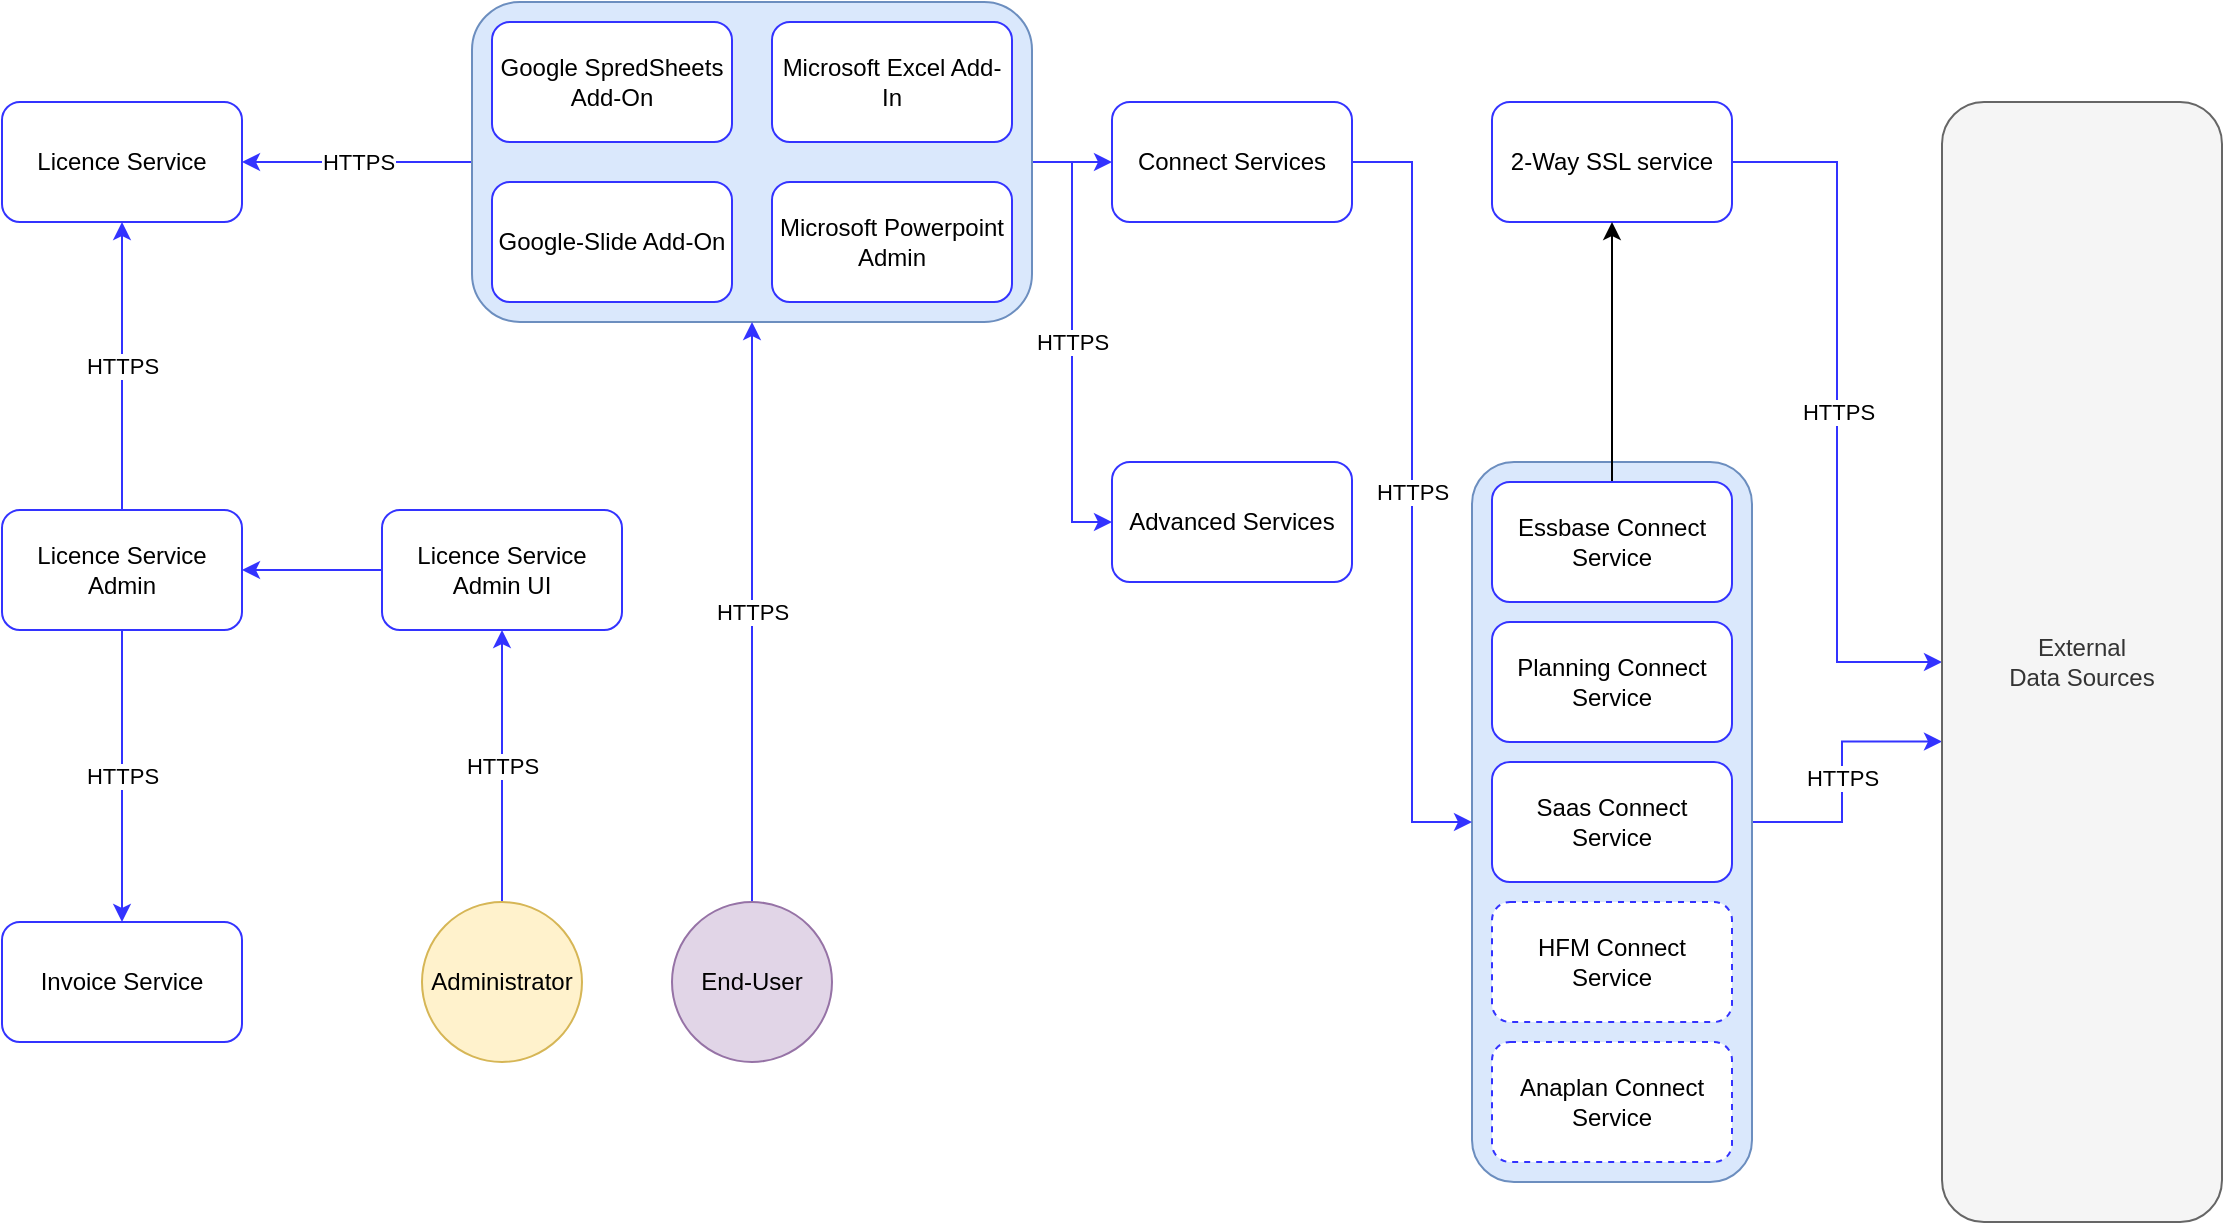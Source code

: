 <mxfile version="21.3.2" type="device" pages="5">
  <diagram id="2UeO6vuQo2ls3F1xpllE" name="V1">
    <mxGraphModel dx="1414" dy="862" grid="1" gridSize="10" guides="1" tooltips="1" connect="1" arrows="1" fold="1" page="1" pageScale="1" pageWidth="1169" pageHeight="827" math="0" shadow="0">
      <root>
        <mxCell id="0" />
        <mxCell id="1" parent="0" />
        <mxCell id="ftv3Y7LViQczGjbSZPm5-30" value="&lt;meta charset=&quot;utf-8&quot;&gt;&lt;span style=&quot;color: rgb(0, 0, 0); font-family: Helvetica; font-size: 11px; font-style: normal; font-variant-ligatures: normal; font-variant-caps: normal; font-weight: 400; letter-spacing: normal; orphans: 2; text-align: center; text-indent: 0px; text-transform: none; widows: 2; word-spacing: 0px; -webkit-text-stroke-width: 0px; background-color: rgb(255, 255, 255); text-decoration-thickness: initial; text-decoration-style: initial; text-decoration-color: initial; float: none; display: inline !important;&quot;&gt;HTTPS&lt;/span&gt;" style="edgeStyle=orthogonalEdgeStyle;rounded=0;orthogonalLoop=1;jettySize=auto;html=1;entryX=0;entryY=0.571;entryDx=0;entryDy=0;strokeColor=#3333FF;entryPerimeter=0;" parent="1" source="ftv3Y7LViQczGjbSZPm5-15" target="ftv3Y7LViQczGjbSZPm5-22" edge="1">
          <mxGeometry relative="1" as="geometry">
            <Array as="points">
              <mxPoint x="950" y="540" />
              <mxPoint x="950" y="500" />
            </Array>
          </mxGeometry>
        </mxCell>
        <mxCell id="ftv3Y7LViQczGjbSZPm5-15" value="" style="rounded=1;whiteSpace=wrap;html=1;strokeColor=#6c8ebf;fillColor=#dae8fc;" parent="1" vertex="1">
          <mxGeometry x="765" y="360" width="140" height="360" as="geometry" />
        </mxCell>
        <mxCell id="ftv3Y7LViQczGjbSZPm5-33" value="&lt;meta charset=&quot;utf-8&quot;&gt;&lt;span style=&quot;color: rgb(0, 0, 0); font-family: Helvetica; font-size: 11px; font-style: normal; font-variant-ligatures: normal; font-variant-caps: normal; font-weight: 400; letter-spacing: normal; orphans: 2; text-align: center; text-indent: 0px; text-transform: none; widows: 2; word-spacing: 0px; -webkit-text-stroke-width: 0px; background-color: rgb(255, 255, 255); text-decoration-thickness: initial; text-decoration-style: initial; text-decoration-color: initial; float: none; display: inline !important;&quot;&gt;HTTPS&lt;/span&gt;" style="edgeStyle=orthogonalEdgeStyle;rounded=0;orthogonalLoop=1;jettySize=auto;html=1;entryX=1;entryY=0.5;entryDx=0;entryDy=0;strokeColor=#3333FF;" parent="1" source="ftv3Y7LViQczGjbSZPm5-11" target="ftv3Y7LViQczGjbSZPm5-1" edge="1">
          <mxGeometry relative="1" as="geometry" />
        </mxCell>
        <mxCell id="ftv3Y7LViQczGjbSZPm5-35" style="edgeStyle=orthogonalEdgeStyle;rounded=0;orthogonalLoop=1;jettySize=auto;html=1;entryX=0;entryY=0.5;entryDx=0;entryDy=0;strokeColor=#3333FF;" parent="1" source="ftv3Y7LViQczGjbSZPm5-11" target="ftv3Y7LViQczGjbSZPm5-13" edge="1">
          <mxGeometry relative="1" as="geometry" />
        </mxCell>
        <mxCell id="ftv3Y7LViQczGjbSZPm5-36" value="&lt;meta charset=&quot;utf-8&quot;&gt;&lt;span style=&quot;color: rgb(0, 0, 0); font-family: Helvetica; font-size: 11px; font-style: normal; font-variant-ligatures: normal; font-variant-caps: normal; font-weight: 400; letter-spacing: normal; orphans: 2; text-align: center; text-indent: 0px; text-transform: none; widows: 2; word-spacing: 0px; -webkit-text-stroke-width: 0px; background-color: rgb(255, 255, 255); text-decoration-thickness: initial; text-decoration-style: initial; text-decoration-color: initial; float: none; display: inline !important;&quot;&gt;HTTPS&lt;/span&gt;" style="edgeStyle=orthogonalEdgeStyle;rounded=0;orthogonalLoop=1;jettySize=auto;html=1;entryX=0;entryY=0.5;entryDx=0;entryDy=0;strokeColor=#3333FF;" parent="1" source="ftv3Y7LViQczGjbSZPm5-11" target="ftv3Y7LViQczGjbSZPm5-12" edge="1">
          <mxGeometry relative="1" as="geometry" />
        </mxCell>
        <mxCell id="ftv3Y7LViQczGjbSZPm5-11" value="" style="rounded=1;whiteSpace=wrap;html=1;strokeColor=#6c8ebf;fillColor=#dae8fc;" parent="1" vertex="1">
          <mxGeometry x="265" y="130" width="280" height="160" as="geometry" />
        </mxCell>
        <mxCell id="ftv3Y7LViQczGjbSZPm5-1" value="Licence Service" style="rounded=1;whiteSpace=wrap;html=1;strokeColor=#3333FF;" parent="1" vertex="1">
          <mxGeometry x="30" y="180" width="120" height="60" as="geometry" />
        </mxCell>
        <mxCell id="ftv3Y7LViQczGjbSZPm5-24" value="&lt;meta charset=&quot;utf-8&quot;&gt;&lt;span style=&quot;color: rgb(0, 0, 0); font-family: Helvetica; font-size: 11px; font-style: normal; font-variant-ligatures: normal; font-variant-caps: normal; font-weight: 400; letter-spacing: normal; orphans: 2; text-align: center; text-indent: 0px; text-transform: none; widows: 2; word-spacing: 0px; -webkit-text-stroke-width: 0px; background-color: rgb(255, 255, 255); text-decoration-thickness: initial; text-decoration-style: initial; text-decoration-color: initial; float: none; display: inline !important;&quot;&gt;HTTPS&lt;/span&gt;" style="edgeStyle=orthogonalEdgeStyle;rounded=0;orthogonalLoop=1;jettySize=auto;html=1;strokeColor=#3333FF;" parent="1" source="ftv3Y7LViQczGjbSZPm5-2" target="ftv3Y7LViQczGjbSZPm5-3" edge="1">
          <mxGeometry relative="1" as="geometry" />
        </mxCell>
        <mxCell id="ftv3Y7LViQczGjbSZPm5-25" value="HTTPS" style="edgeStyle=orthogonalEdgeStyle;rounded=0;orthogonalLoop=1;jettySize=auto;html=1;entryX=0.5;entryY=1;entryDx=0;entryDy=0;strokeColor=#3333FF;" parent="1" source="ftv3Y7LViQczGjbSZPm5-2" target="ftv3Y7LViQczGjbSZPm5-1" edge="1">
          <mxGeometry relative="1" as="geometry" />
        </mxCell>
        <mxCell id="ftv3Y7LViQczGjbSZPm5-2" value="Licence Service Admin" style="rounded=1;whiteSpace=wrap;html=1;strokeColor=#3333FF;" parent="1" vertex="1">
          <mxGeometry x="30" y="384" width="120" height="60" as="geometry" />
        </mxCell>
        <mxCell id="ftv3Y7LViQczGjbSZPm5-3" value="Invoice Service" style="rounded=1;whiteSpace=wrap;html=1;strokeColor=#3333FF;" parent="1" vertex="1">
          <mxGeometry x="30" y="590" width="120" height="60" as="geometry" />
        </mxCell>
        <mxCell id="ftv3Y7LViQczGjbSZPm5-23" value="" style="edgeStyle=orthogonalEdgeStyle;rounded=0;orthogonalLoop=1;jettySize=auto;html=1;strokeColor=#3333FF;" parent="1" source="ftv3Y7LViQczGjbSZPm5-4" target="ftv3Y7LViQczGjbSZPm5-2" edge="1">
          <mxGeometry relative="1" as="geometry" />
        </mxCell>
        <mxCell id="ftv3Y7LViQczGjbSZPm5-4" value="Licence Service Admin UI" style="rounded=1;whiteSpace=wrap;html=1;strokeColor=#3333FF;" parent="1" vertex="1">
          <mxGeometry x="220" y="384" width="120" height="60" as="geometry" />
        </mxCell>
        <mxCell id="ftv3Y7LViQczGjbSZPm5-31" value="&lt;meta charset=&quot;utf-8&quot;&gt;&lt;span style=&quot;color: rgb(0, 0, 0); font-family: Helvetica; font-size: 11px; font-style: normal; font-variant-ligatures: normal; font-variant-caps: normal; font-weight: 400; letter-spacing: normal; orphans: 2; text-align: center; text-indent: 0px; text-transform: none; widows: 2; word-spacing: 0px; -webkit-text-stroke-width: 0px; background-color: rgb(255, 255, 255); text-decoration-thickness: initial; text-decoration-style: initial; text-decoration-color: initial; float: none; display: inline !important;&quot;&gt;HTTPS&lt;/span&gt;" style="edgeStyle=orthogonalEdgeStyle;rounded=0;orthogonalLoop=1;jettySize=auto;html=1;entryX=0.5;entryY=1;entryDx=0;entryDy=0;strokeColor=#3333FF;" parent="1" source="ftv3Y7LViQczGjbSZPm5-5" target="ftv3Y7LViQczGjbSZPm5-4" edge="1">
          <mxGeometry relative="1" as="geometry" />
        </mxCell>
        <mxCell id="ftv3Y7LViQczGjbSZPm5-5" value="Administrator" style="ellipse;whiteSpace=wrap;html=1;aspect=fixed;fillColor=#fff2cc;strokeColor=#d6b656;" parent="1" vertex="1">
          <mxGeometry x="240" y="580" width="80" height="80" as="geometry" />
        </mxCell>
        <mxCell id="ftv3Y7LViQczGjbSZPm5-32" value="&lt;meta charset=&quot;utf-8&quot;&gt;&lt;span style=&quot;color: rgb(0, 0, 0); font-family: Helvetica; font-size: 11px; font-style: normal; font-variant-ligatures: normal; font-variant-caps: normal; font-weight: 400; letter-spacing: normal; orphans: 2; text-align: center; text-indent: 0px; text-transform: none; widows: 2; word-spacing: 0px; -webkit-text-stroke-width: 0px; background-color: rgb(255, 255, 255); text-decoration-thickness: initial; text-decoration-style: initial; text-decoration-color: initial; float: none; display: inline !important;&quot;&gt;HTTPS&lt;/span&gt;" style="edgeStyle=orthogonalEdgeStyle;rounded=0;orthogonalLoop=1;jettySize=auto;html=1;entryX=0.5;entryY=1;entryDx=0;entryDy=0;strokeColor=#3333FF;" parent="1" source="ftv3Y7LViQczGjbSZPm5-6" target="ftv3Y7LViQczGjbSZPm5-11" edge="1">
          <mxGeometry relative="1" as="geometry" />
        </mxCell>
        <mxCell id="ftv3Y7LViQczGjbSZPm5-6" value="End-User" style="ellipse;whiteSpace=wrap;html=1;aspect=fixed;fillColor=#e1d5e7;strokeColor=#9673a6;" parent="1" vertex="1">
          <mxGeometry x="365" y="580" width="80" height="80" as="geometry" />
        </mxCell>
        <mxCell id="ftv3Y7LViQczGjbSZPm5-7" value="Microsoft Excel Add-In" style="rounded=1;whiteSpace=wrap;html=1;strokeColor=#3333FF;" parent="1" vertex="1">
          <mxGeometry x="415" y="140" width="120" height="60" as="geometry" />
        </mxCell>
        <mxCell id="ftv3Y7LViQczGjbSZPm5-8" value="Google SpredSheets Add-On" style="rounded=1;whiteSpace=wrap;html=1;strokeColor=#3333FF;" parent="1" vertex="1">
          <mxGeometry x="275" y="140" width="120" height="60" as="geometry" />
        </mxCell>
        <mxCell id="ftv3Y7LViQczGjbSZPm5-9" value="Microsoft Powerpoint Admin" style="rounded=1;whiteSpace=wrap;html=1;strokeColor=#3333FF;" parent="1" vertex="1">
          <mxGeometry x="415" y="220" width="120" height="60" as="geometry" />
        </mxCell>
        <mxCell id="ftv3Y7LViQczGjbSZPm5-10" value="Google-Slide Add-On" style="rounded=1;whiteSpace=wrap;html=1;strokeColor=#3333FF;" parent="1" vertex="1">
          <mxGeometry x="275" y="220" width="120" height="60" as="geometry" />
        </mxCell>
        <mxCell id="ftv3Y7LViQczGjbSZPm5-12" value="Advanced Services" style="rounded=1;whiteSpace=wrap;html=1;strokeColor=#3333FF;" parent="1" vertex="1">
          <mxGeometry x="585" y="360" width="120" height="60" as="geometry" />
        </mxCell>
        <mxCell id="ftv3Y7LViQczGjbSZPm5-34" value="&lt;meta charset=&quot;utf-8&quot;&gt;&lt;span style=&quot;color: rgb(0, 0, 0); font-family: Helvetica; font-size: 11px; font-style: normal; font-variant-ligatures: normal; font-variant-caps: normal; font-weight: 400; letter-spacing: normal; orphans: 2; text-align: center; text-indent: 0px; text-transform: none; widows: 2; word-spacing: 0px; -webkit-text-stroke-width: 0px; background-color: rgb(255, 255, 255); text-decoration-thickness: initial; text-decoration-style: initial; text-decoration-color: initial; float: none; display: inline !important;&quot;&gt;HTTPS&lt;/span&gt;" style="edgeStyle=orthogonalEdgeStyle;rounded=0;orthogonalLoop=1;jettySize=auto;html=1;entryX=0;entryY=0.5;entryDx=0;entryDy=0;strokeColor=#3333FF;" parent="1" source="ftv3Y7LViQczGjbSZPm5-13" target="ftv3Y7LViQczGjbSZPm5-15" edge="1">
          <mxGeometry relative="1" as="geometry" />
        </mxCell>
        <mxCell id="ftv3Y7LViQczGjbSZPm5-13" value="Connect Services" style="rounded=1;whiteSpace=wrap;html=1;strokeColor=#3333FF;" parent="1" vertex="1">
          <mxGeometry x="585" y="180" width="120" height="60" as="geometry" />
        </mxCell>
        <mxCell id="ftv3Y7LViQczGjbSZPm5-29" value="&lt;meta charset=&quot;utf-8&quot;&gt;&lt;span style=&quot;color: rgb(0, 0, 0); font-family: Helvetica; font-size: 11px; font-style: normal; font-variant-ligatures: normal; font-variant-caps: normal; font-weight: 400; letter-spacing: normal; orphans: 2; text-align: center; text-indent: 0px; text-transform: none; widows: 2; word-spacing: 0px; -webkit-text-stroke-width: 0px; background-color: rgb(255, 255, 255); text-decoration-thickness: initial; text-decoration-style: initial; text-decoration-color: initial; float: none; display: inline !important;&quot;&gt;HTTPS&lt;/span&gt;" style="edgeStyle=orthogonalEdgeStyle;rounded=0;orthogonalLoop=1;jettySize=auto;html=1;entryX=0;entryY=0.5;entryDx=0;entryDy=0;strokeColor=#3333FF;" parent="1" source="ftv3Y7LViQczGjbSZPm5-14" target="ftv3Y7LViQczGjbSZPm5-22" edge="1">
          <mxGeometry relative="1" as="geometry" />
        </mxCell>
        <mxCell id="ftv3Y7LViQczGjbSZPm5-14" value="2-Way SSL service" style="rounded=1;whiteSpace=wrap;html=1;strokeColor=#3333FF;" parent="1" vertex="1">
          <mxGeometry x="775" y="180" width="120" height="60" as="geometry" />
        </mxCell>
        <mxCell id="8IL_rBozJOEQau9pidmu-1" style="edgeStyle=orthogonalEdgeStyle;rounded=0;orthogonalLoop=1;jettySize=auto;html=1;entryX=0.5;entryY=1;entryDx=0;entryDy=0;" parent="1" source="ftv3Y7LViQczGjbSZPm5-16" target="ftv3Y7LViQczGjbSZPm5-14" edge="1">
          <mxGeometry relative="1" as="geometry" />
        </mxCell>
        <mxCell id="ftv3Y7LViQczGjbSZPm5-16" value="Essbase Connect Service" style="rounded=1;whiteSpace=wrap;html=1;strokeColor=#3333FF;" parent="1" vertex="1">
          <mxGeometry x="775" y="370" width="120" height="60" as="geometry" />
        </mxCell>
        <mxCell id="ftv3Y7LViQczGjbSZPm5-17" value="Planning Connect Service" style="rounded=1;whiteSpace=wrap;html=1;strokeColor=#3333FF;" parent="1" vertex="1">
          <mxGeometry x="775" y="440" width="120" height="60" as="geometry" />
        </mxCell>
        <mxCell id="ftv3Y7LViQczGjbSZPm5-18" value="Saas Connect Service" style="rounded=1;whiteSpace=wrap;html=1;strokeColor=#3333FF;" parent="1" vertex="1">
          <mxGeometry x="775" y="510" width="120" height="60" as="geometry" />
        </mxCell>
        <mxCell id="ftv3Y7LViQczGjbSZPm5-19" value="Anaplan Connect Service" style="rounded=1;whiteSpace=wrap;html=1;dashed=1;strokeColor=#3333FF;" parent="1" vertex="1">
          <mxGeometry x="775" y="650" width="120" height="60" as="geometry" />
        </mxCell>
        <mxCell id="ftv3Y7LViQczGjbSZPm5-20" value="HFM Connect&lt;br&gt;Service" style="rounded=1;whiteSpace=wrap;html=1;dashed=1;strokeColor=#3333FF;" parent="1" vertex="1">
          <mxGeometry x="775" y="580" width="120" height="60" as="geometry" />
        </mxCell>
        <mxCell id="ftv3Y7LViQczGjbSZPm5-21" style="edgeStyle=orthogonalEdgeStyle;rounded=0;orthogonalLoop=1;jettySize=auto;html=1;exitX=0.5;exitY=1;exitDx=0;exitDy=0;strokeColor=#3333FF;" parent="1" source="ftv3Y7LViQczGjbSZPm5-15" target="ftv3Y7LViQczGjbSZPm5-15" edge="1">
          <mxGeometry relative="1" as="geometry" />
        </mxCell>
        <mxCell id="ftv3Y7LViQczGjbSZPm5-22" value="External&lt;br&gt;Data Sources" style="rounded=1;whiteSpace=wrap;html=1;fillColor=#f5f5f5;fontColor=#333333;strokeColor=#666666;" parent="1" vertex="1">
          <mxGeometry x="1000" y="180" width="140" height="560" as="geometry" />
        </mxCell>
      </root>
    </mxGraphModel>
  </diagram>
  <diagram id="6e6gwA_8cZW8inPAa_rv" name="V2">
    <mxGraphModel dx="1414" dy="1689" grid="1" gridSize="10" guides="1" tooltips="1" connect="1" arrows="1" fold="1" page="1" pageScale="1" pageWidth="1169" pageHeight="827" math="0" shadow="0">
      <root>
        <mxCell id="0" />
        <mxCell id="1" parent="0" />
        <mxCell id="pzHpyyHJjM_ZbhNINL7y-9" value="" style="rounded=1;whiteSpace=wrap;html=1;strokeColor=#6c8ebf;fillColor=#dae8fc;" parent="1" vertex="1">
          <mxGeometry x="210" y="-340" width="310" height="200" as="geometry" />
        </mxCell>
        <mxCell id="A6YXHnXeeEetK9mcJ3vR-34" value="" style="rounded=1;whiteSpace=wrap;html=1;strokeColor=#6c8ebf;fillColor=#dae8fc;" parent="1" vertex="1">
          <mxGeometry x="120" y="344.5" width="280" height="240" as="geometry" />
        </mxCell>
        <mxCell id="A6YXHnXeeEetK9mcJ3vR-1" value="&lt;meta charset=&quot;utf-8&quot;&gt;&lt;span style=&quot;color: rgb(0, 0, 0); font-family: Helvetica; font-size: 11px; font-style: normal; font-variant-ligatures: normal; font-variant-caps: normal; font-weight: 400; letter-spacing: normal; orphans: 2; text-align: center; text-indent: 0px; text-transform: none; widows: 2; word-spacing: 0px; -webkit-text-stroke-width: 0px; background-color: rgb(255, 255, 255); text-decoration-thickness: initial; text-decoration-style: initial; text-decoration-color: initial; float: none; display: inline !important;&quot;&gt;HTTPS&lt;/span&gt;" style="edgeStyle=orthogonalEdgeStyle;rounded=0;orthogonalLoop=1;jettySize=auto;html=1;entryX=0;entryY=0.5;entryDx=0;entryDy=0;strokeColor=#3333FF;exitX=1;exitY=0.5;exitDx=0;exitDy=0;" parent="1" source="A6YXHnXeeEetK9mcJ3vR-2" target="A6YXHnXeeEetK9mcJ3vR-33" edge="1">
          <mxGeometry relative="1" as="geometry">
            <Array as="points">
              <mxPoint x="1060" y="539" />
              <mxPoint x="1060" y="459" />
            </Array>
          </mxGeometry>
        </mxCell>
        <mxCell id="A6YXHnXeeEetK9mcJ3vR-2" value="" style="rounded=1;whiteSpace=wrap;html=1;strokeColor=#6c8ebf;fillColor=#dae8fc;" parent="1" vertex="1">
          <mxGeometry x="780" y="220" width="140" height="580" as="geometry" />
        </mxCell>
        <mxCell id="A6YXHnXeeEetK9mcJ3vR-4" style="edgeStyle=orthogonalEdgeStyle;rounded=0;orthogonalLoop=1;jettySize=auto;html=1;entryX=0;entryY=0.5;entryDx=0;entryDy=0;strokeColor=#3333FF;exitX=1;exitY=0.25;exitDx=0;exitDy=0;" parent="1" source="A6YXHnXeeEetK9mcJ3vR-6" target="A6YXHnXeeEetK9mcJ3vR-24" edge="1">
          <mxGeometry relative="1" as="geometry" />
        </mxCell>
        <mxCell id="A6YXHnXeeEetK9mcJ3vR-5" value="&lt;meta charset=&quot;utf-8&quot;&gt;&lt;span style=&quot;color: rgb(0, 0, 0); font-family: Helvetica; font-size: 11px; font-style: normal; font-variant-ligatures: normal; font-variant-caps: normal; font-weight: 400; letter-spacing: normal; orphans: 2; text-align: center; text-indent: 0px; text-transform: none; widows: 2; word-spacing: 0px; -webkit-text-stroke-width: 0px; background-color: rgb(255, 255, 255); text-decoration-thickness: initial; text-decoration-style: initial; text-decoration-color: initial; float: none; display: inline !important;&quot;&gt;HTTPS&lt;/span&gt;" style="rounded=0;orthogonalLoop=1;jettySize=auto;html=1;strokeColor=#3333FF;entryX=0.5;entryY=0;entryDx=0;entryDy=0;edgeStyle=orthogonalEdgeStyle;exitX=1;exitY=0.75;exitDx=0;exitDy=0;" parent="1" source="A6YXHnXeeEetK9mcJ3vR-6" target="A6YXHnXeeEetK9mcJ3vR-22" edge="1">
          <mxGeometry relative="1" as="geometry">
            <mxPoint x="640" y="300" as="targetPoint" />
          </mxGeometry>
        </mxCell>
        <mxCell id="9qKJX2u3ejmvUaeHMSDD-6" style="edgeStyle=orthogonalEdgeStyle;rounded=0;orthogonalLoop=1;jettySize=auto;html=1;exitX=0;exitY=0.25;exitDx=0;exitDy=0;entryX=1;entryY=0.5;entryDx=0;entryDy=0;strokeColor=#3333FF;" parent="1" source="A6YXHnXeeEetK9mcJ3vR-6" target="zZnTusapkrx4ayP_a21M-1" edge="1">
          <mxGeometry relative="1" as="geometry" />
        </mxCell>
        <mxCell id="PEmbsYsbkmUS--GM5Nwh-2" value="HTTPS" style="edgeLabel;html=1;align=center;verticalAlign=middle;resizable=0;points=[];" parent="9qKJX2u3ejmvUaeHMSDD-6" connectable="0" vertex="1">
          <mxGeometry x="0.541" relative="1" as="geometry">
            <mxPoint x="25" as="offset" />
          </mxGeometry>
        </mxCell>
        <mxCell id="2vTOEoIMqStVUZ_oQr-N-3" style="rounded=0;orthogonalLoop=1;jettySize=auto;html=1;entryX=1;entryY=0.5;entryDx=0;entryDy=0;strokeColor=#3333FF;startArrow=block;startFill=1;endArrow=classic;endFill=1;exitX=0.5;exitY=1;exitDx=0;exitDy=0;edgeStyle=orthogonalEdgeStyle;" parent="1" source="A6YXHnXeeEetK9mcJ3vR-6" target="9qKJX2u3ejmvUaeHMSDD-3" edge="1">
          <mxGeometry relative="1" as="geometry">
            <Array as="points">
              <mxPoint x="455" y="534" />
            </Array>
            <mxPoint x="500" y="240" as="sourcePoint" />
          </mxGeometry>
        </mxCell>
        <mxCell id="2vTOEoIMqStVUZ_oQr-N-4" value="HTTPS / WSS&lt;br&gt;Cron Task" style="edgeLabel;html=1;align=center;verticalAlign=middle;resizable=0;points=[];" parent="2vTOEoIMqStVUZ_oQr-N-3" connectable="0" vertex="1">
          <mxGeometry x="-0.009" relative="1" as="geometry">
            <mxPoint as="offset" />
          </mxGeometry>
        </mxCell>
        <mxCell id="A6YXHnXeeEetK9mcJ3vR-6" value="" style="rounded=1;whiteSpace=wrap;html=1;strokeColor=#6c8ebf;fillColor=#dae8fc;" parent="1" vertex="1">
          <mxGeometry x="315" y="59.5" width="280" height="160" as="geometry" />
        </mxCell>
        <mxCell id="A6YXHnXeeEetK9mcJ3vR-39" style="edgeStyle=orthogonalEdgeStyle;rounded=0;orthogonalLoop=1;jettySize=auto;html=1;entryX=0.75;entryY=1;entryDx=0;entryDy=0;strokeColor=#3333FF;" parent="1" source="A6YXHnXeeEetK9mcJ3vR-15" target="A6YXHnXeeEetK9mcJ3vR-34" edge="1">
          <mxGeometry relative="1" as="geometry" />
        </mxCell>
        <mxCell id="A6YXHnXeeEetK9mcJ3vR-40" value="HTTPS" style="edgeLabel;html=1;align=center;verticalAlign=middle;resizable=0;points=[];" parent="A6YXHnXeeEetK9mcJ3vR-39" vertex="1" connectable="0">
          <mxGeometry x="-0.12" y="3" relative="1" as="geometry">
            <mxPoint as="offset" />
          </mxGeometry>
        </mxCell>
        <mxCell id="A6YXHnXeeEetK9mcJ3vR-15" value="Administrator" style="ellipse;whiteSpace=wrap;html=1;aspect=fixed;fillColor=#fff2cc;strokeColor=#d6b656;" parent="1" vertex="1">
          <mxGeometry x="290" y="710" width="80" height="80" as="geometry" />
        </mxCell>
        <mxCell id="A6YXHnXeeEetK9mcJ3vR-16" value="&lt;meta charset=&quot;utf-8&quot;&gt;&lt;span style=&quot;color: rgb(0, 0, 0); font-family: Helvetica; font-size: 11px; font-style: normal; font-variant-ligatures: normal; font-variant-caps: normal; font-weight: 400; letter-spacing: normal; orphans: 2; text-align: center; text-indent: 0px; text-transform: none; widows: 2; word-spacing: 0px; -webkit-text-stroke-width: 0px; background-color: rgb(255, 255, 255); text-decoration-thickness: initial; text-decoration-style: initial; text-decoration-color: initial; float: none; display: inline !important;&quot;&gt;HTTPS&lt;/span&gt;" style="edgeStyle=orthogonalEdgeStyle;rounded=0;orthogonalLoop=1;jettySize=auto;html=1;strokeColor=#3333FF;exitX=0.5;exitY=0;exitDx=0;exitDy=0;" parent="1" source="A6YXHnXeeEetK9mcJ3vR-17" edge="1">
          <mxGeometry relative="1" as="geometry">
            <mxPoint x="555" y="220" as="targetPoint" />
            <Array as="points">
              <mxPoint x="580" y="540" />
              <mxPoint x="555" y="540" />
            </Array>
          </mxGeometry>
        </mxCell>
        <mxCell id="A6YXHnXeeEetK9mcJ3vR-17" value="End-User" style="ellipse;whiteSpace=wrap;html=1;aspect=fixed;fillColor=#e1d5e7;strokeColor=#9673a6;" parent="1" vertex="1">
          <mxGeometry x="540" y="710" width="80" height="80" as="geometry" />
        </mxCell>
        <mxCell id="A6YXHnXeeEetK9mcJ3vR-18" value="Microsoft Excel Add-In" style="rounded=1;whiteSpace=wrap;html=1;strokeColor=#3333FF;" parent="1" vertex="1">
          <mxGeometry x="465" y="69.5" width="120" height="60" as="geometry" />
        </mxCell>
        <mxCell id="A6YXHnXeeEetK9mcJ3vR-19" value="Google SpredSheets Add-On" style="rounded=1;whiteSpace=wrap;html=1;strokeColor=#3333FF;" parent="1" vertex="1">
          <mxGeometry x="325" y="69.5" width="120" height="60" as="geometry" />
        </mxCell>
        <mxCell id="A6YXHnXeeEetK9mcJ3vR-20" value="Microsoft Powerpoint Admin" style="rounded=1;whiteSpace=wrap;html=1;strokeColor=#3333FF;" parent="1" vertex="1">
          <mxGeometry x="465" y="149.5" width="120" height="60" as="geometry" />
        </mxCell>
        <mxCell id="A6YXHnXeeEetK9mcJ3vR-21" value="Google-Slide Add-On" style="rounded=1;whiteSpace=wrap;html=1;strokeColor=#3333FF;" parent="1" vertex="1">
          <mxGeometry x="325" y="149.5" width="120" height="60" as="geometry" />
        </mxCell>
        <mxCell id="A6YXHnXeeEetK9mcJ3vR-22" value="Advanced Services&lt;br&gt;(Workflow, Security, Grid Library)" style="rounded=1;whiteSpace=wrap;html=1;strokeColor=#3333FF;" parent="1" vertex="1">
          <mxGeometry x="630" y="210" width="120" height="60" as="geometry" />
        </mxCell>
        <mxCell id="A6YXHnXeeEetK9mcJ3vR-23" value="&lt;meta charset=&quot;utf-8&quot;&gt;&lt;span style=&quot;color: rgb(0, 0, 0); font-family: Helvetica; font-size: 11px; font-style: normal; font-variant-ligatures: normal; font-variant-caps: normal; font-weight: 400; letter-spacing: normal; orphans: 2; text-align: center; text-indent: 0px; text-transform: none; widows: 2; word-spacing: 0px; -webkit-text-stroke-width: 0px; background-color: rgb(255, 255, 255); text-decoration-thickness: initial; text-decoration-style: initial; text-decoration-color: initial; float: none; display: inline !important;&quot;&gt;HTTPS&lt;/span&gt;" style="edgeStyle=orthogonalEdgeStyle;rounded=0;orthogonalLoop=1;jettySize=auto;html=1;entryX=0;entryY=0.5;entryDx=0;entryDy=0;strokeColor=#3333FF;exitX=1;exitY=0.5;exitDx=0;exitDy=0;" parent="1" source="A6YXHnXeeEetK9mcJ3vR-24" target="A6YXHnXeeEetK9mcJ3vR-2" edge="1">
          <mxGeometry relative="1" as="geometry">
            <Array as="points">
              <mxPoint x="760" y="100" />
              <mxPoint x="760" y="510" />
            </Array>
          </mxGeometry>
        </mxCell>
        <mxCell id="9qKJX2u3ejmvUaeHMSDD-7" style="edgeStyle=orthogonalEdgeStyle;rounded=0;orthogonalLoop=1;jettySize=auto;html=1;exitX=0.5;exitY=0;exitDx=0;exitDy=0;entryX=0.5;entryY=0;entryDx=0;entryDy=0;strokeColor=#3333FF;" parent="1" source="A6YXHnXeeEetK9mcJ3vR-24" target="zZnTusapkrx4ayP_a21M-1" edge="1">
          <mxGeometry relative="1" as="geometry">
            <Array as="points">
              <mxPoint x="690" y="20" />
              <mxPoint x="190" y="20" />
            </Array>
          </mxGeometry>
        </mxCell>
        <mxCell id="0B16cv7xS6E8-BYmNGEA-3" value="HTTPS" style="edgeLabel;html=1;align=center;verticalAlign=middle;resizable=0;points=[];" parent="9qKJX2u3ejmvUaeHMSDD-7" vertex="1" connectable="0">
          <mxGeometry x="-0.083" y="3" relative="1" as="geometry">
            <mxPoint as="offset" />
          </mxGeometry>
        </mxCell>
        <mxCell id="pzHpyyHJjM_ZbhNINL7y-4" style="edgeStyle=orthogonalEdgeStyle;rounded=0;orthogonalLoop=1;jettySize=auto;html=1;exitX=0.75;exitY=0;exitDx=0;exitDy=0;entryX=0.5;entryY=1;entryDx=0;entryDy=0;entryPerimeter=0;endArrow=none;endFill=0;" parent="1" source="A6YXHnXeeEetK9mcJ3vR-24" target="pzHpyyHJjM_ZbhNINL7y-3" edge="1">
          <mxGeometry relative="1" as="geometry" />
        </mxCell>
        <mxCell id="A6YXHnXeeEetK9mcJ3vR-24" value="Connect Services&lt;br&gt;(Cricket)" style="rounded=1;whiteSpace=wrap;html=1;strokeColor=#3333FF;" parent="1" vertex="1">
          <mxGeometry x="630" y="70" width="120" height="60" as="geometry" />
        </mxCell>
        <mxCell id="A6YXHnXeeEetK9mcJ3vR-25" value="&lt;meta charset=&quot;utf-8&quot;&gt;&lt;span style=&quot;color: rgb(0, 0, 0); font-family: Helvetica; font-size: 11px; font-style: normal; font-variant-ligatures: normal; font-variant-caps: normal; font-weight: 400; letter-spacing: normal; orphans: 2; text-align: center; text-indent: 0px; text-transform: none; widows: 2; word-spacing: 0px; -webkit-text-stroke-width: 0px; background-color: rgb(255, 255, 255); text-decoration-thickness: initial; text-decoration-style: initial; text-decoration-color: initial; float: none; display: inline !important;&quot;&gt;HTTPS&lt;/span&gt;" style="edgeStyle=orthogonalEdgeStyle;rounded=0;orthogonalLoop=1;jettySize=auto;html=1;entryX=0;entryY=0.5;entryDx=0;entryDy=0;strokeColor=#3333FF;" parent="1" source="A6YXHnXeeEetK9mcJ3vR-26" target="A6YXHnXeeEetK9mcJ3vR-33" edge="1">
          <mxGeometry relative="1" as="geometry">
            <Array as="points">
              <mxPoint x="1060" y="140" />
              <mxPoint x="1060" y="459" />
            </Array>
          </mxGeometry>
        </mxCell>
        <mxCell id="A6YXHnXeeEetK9mcJ3vR-26" value="2-Way SSL service" style="rounded=1;whiteSpace=wrap;html=1;strokeColor=#3333FF;" parent="1" vertex="1">
          <mxGeometry x="790" y="40" width="120" height="60" as="geometry" />
        </mxCell>
        <mxCell id="uMH8Id4E-3CML1nVCTjF-1" style="edgeStyle=orthogonalEdgeStyle;rounded=0;orthogonalLoop=1;jettySize=auto;html=1;exitX=0.5;exitY=0;exitDx=0;exitDy=0;strokeColor=#3333FF;" parent="1" source="A6YXHnXeeEetK9mcJ3vR-2" target="A6YXHnXeeEetK9mcJ3vR-26" edge="1">
          <mxGeometry relative="1" as="geometry" />
        </mxCell>
        <mxCell id="uMH8Id4E-3CML1nVCTjF-2" value="HTTPS" style="edgeLabel;html=1;align=center;verticalAlign=middle;resizable=0;points=[];" parent="uMH8Id4E-3CML1nVCTjF-1" connectable="0" vertex="1">
          <mxGeometry x="0.077" y="-1" relative="1" as="geometry">
            <mxPoint as="offset" />
          </mxGeometry>
        </mxCell>
        <mxCell id="A6YXHnXeeEetK9mcJ3vR-27" value="Essbase Connect Service" style="rounded=1;whiteSpace=wrap;html=1;strokeColor=#3333FF;" parent="1" vertex="1">
          <mxGeometry x="790" y="230" width="120" height="60" as="geometry" />
        </mxCell>
        <mxCell id="A6YXHnXeeEetK9mcJ3vR-28" value="Planning Connect Service" style="rounded=1;whiteSpace=wrap;html=1;strokeColor=#3333FF;" parent="1" vertex="1">
          <mxGeometry x="787.5" y="304.5" width="120" height="60" as="geometry" />
        </mxCell>
        <mxCell id="A6YXHnXeeEetK9mcJ3vR-29" value="Saas Connect Service" style="rounded=1;whiteSpace=wrap;html=1;strokeColor=#3333FF;" parent="1" vertex="1">
          <mxGeometry x="787.5" y="374.5" width="120" height="60" as="geometry" />
        </mxCell>
        <mxCell id="A6YXHnXeeEetK9mcJ3vR-30" value="Anaplan Connect Service" style="rounded=1;whiteSpace=wrap;html=1;dashed=1;strokeColor=#3333FF;" parent="1" vertex="1">
          <mxGeometry x="787.5" y="660" width="120" height="60" as="geometry" />
        </mxCell>
        <mxCell id="A6YXHnXeeEetK9mcJ3vR-31" value="HFM Connect&lt;br&gt;Service" style="rounded=1;whiteSpace=wrap;html=1;dashed=1;strokeColor=#3333FF;" parent="1" vertex="1">
          <mxGeometry x="787.5" y="590" width="120" height="60" as="geometry" />
        </mxCell>
        <mxCell id="A6YXHnXeeEetK9mcJ3vR-32" style="edgeStyle=orthogonalEdgeStyle;rounded=0;orthogonalLoop=1;jettySize=auto;html=1;exitX=0.5;exitY=1;exitDx=0;exitDy=0;strokeColor=#3333FF;" parent="1" source="A6YXHnXeeEetK9mcJ3vR-2" target="A6YXHnXeeEetK9mcJ3vR-2" edge="1">
          <mxGeometry relative="1" as="geometry" />
        </mxCell>
        <mxCell id="A6YXHnXeeEetK9mcJ3vR-33" value="External&lt;br&gt;Data Sources" style="rounded=1;whiteSpace=wrap;html=1;fillColor=#f5f5f5;fontColor=#333333;strokeColor=#666666;" parent="1" vertex="1">
          <mxGeometry x="1100" y="129" width="60" height="661" as="geometry" />
        </mxCell>
        <mxCell id="A6YXHnXeeEetK9mcJ3vR-35" value="Admin UI&lt;br&gt;(Felix)" style="rounded=1;whiteSpace=wrap;html=1;strokeColor=#3333FF;" parent="1" vertex="1">
          <mxGeometry x="270" y="354" width="120" height="60" as="geometry" />
        </mxCell>
        <mxCell id="9qKJX2u3ejmvUaeHMSDD-4" style="edgeStyle=orthogonalEdgeStyle;rounded=0;orthogonalLoop=1;jettySize=auto;html=1;exitX=0.5;exitY=0;exitDx=0;exitDy=0;entryX=0.5;entryY=1;entryDx=0;entryDy=0;strokeColor=#3333FF;" parent="1" source="A6YXHnXeeEetK9mcJ3vR-37" target="zZnTusapkrx4ayP_a21M-1" edge="1">
          <mxGeometry relative="1" as="geometry" />
        </mxCell>
        <mxCell id="9qKJX2u3ejmvUaeHMSDD-5" value="HTTPS" style="edgeLabel;html=1;align=center;verticalAlign=middle;resizable=0;points=[];" parent="9qKJX2u3ejmvUaeHMSDD-4" connectable="0" vertex="1">
          <mxGeometry x="-0.206" relative="1" as="geometry">
            <mxPoint as="offset" />
          </mxGeometry>
        </mxCell>
        <mxCell id="W_7AWPvDf0RoV48eljDU-1" value="ADO.Net" style="edgeStyle=orthogonalEdgeStyle;rounded=0;orthogonalLoop=1;jettySize=auto;html=1;strokeColor=#3333FF;" parent="1" source="A6YXHnXeeEetK9mcJ3vR-37" target="2vTOEoIMqStVUZ_oQr-N-6" edge="1">
          <mxGeometry relative="1" as="geometry" />
        </mxCell>
        <mxCell id="A6YXHnXeeEetK9mcJ3vR-37" value="Licence Admin Service&lt;br&gt;(Ralph)" style="rounded=1;whiteSpace=wrap;html=1;strokeColor=#3333FF;" parent="1" vertex="1">
          <mxGeometry x="140" y="354" width="120" height="60" as="geometry" />
        </mxCell>
        <mxCell id="W_7AWPvDf0RoV48eljDU-3" style="edgeStyle=orthogonalEdgeStyle;rounded=0;orthogonalLoop=1;jettySize=auto;html=1;strokeColor=#3333FF;endArrow=block;endFill=1;startArrow=classic;startFill=1;exitX=0.5;exitY=0;exitDx=0;exitDy=0;entryX=0.25;entryY=1;entryDx=0;entryDy=0;" parent="1" source="A6YXHnXeeEetK9mcJ3vR-38" target="A6YXHnXeeEetK9mcJ3vR-6" edge="1">
          <mxGeometry relative="1" as="geometry">
            <mxPoint x="480" y="220" as="targetPoint" />
            <Array as="points">
              <mxPoint x="200" y="500" />
              <mxPoint x="410" y="500" />
              <mxPoint x="410" y="270" />
              <mxPoint x="385" y="270" />
            </Array>
          </mxGeometry>
        </mxCell>
        <mxCell id="XaYXZGbdWdkpXb4Uz3xz-1" value="HTTPS / WSS" style="edgeLabel;html=1;align=center;verticalAlign=middle;resizable=0;points=[];" parent="W_7AWPvDf0RoV48eljDU-3" connectable="0" vertex="1">
          <mxGeometry x="0.375" y="-1" relative="1" as="geometry">
            <mxPoint x="-21" y="-67" as="offset" />
          </mxGeometry>
        </mxCell>
        <mxCell id="W_7AWPvDf0RoV48eljDU-5" style="edgeStyle=orthogonalEdgeStyle;rounded=0;orthogonalLoop=1;jettySize=auto;html=1;entryX=0.5;entryY=0;entryDx=0;entryDy=0;entryPerimeter=0;strokeColor=#3333FF;startArrow=none;startFill=0;endArrow=classic;endFill=1;" parent="1" source="A6YXHnXeeEetK9mcJ3vR-38" target="2vTOEoIMqStVUZ_oQr-N-8" edge="1">
          <mxGeometry relative="1" as="geometry" />
        </mxCell>
        <mxCell id="0B16cv7xS6E8-BYmNGEA-1" value="JDBC" style="edgeLabel;html=1;align=center;verticalAlign=middle;resizable=0;points=[];" parent="W_7AWPvDf0RoV48eljDU-5" vertex="1" connectable="0">
          <mxGeometry x="0.189" y="-3" relative="1" as="geometry">
            <mxPoint as="offset" />
          </mxGeometry>
        </mxCell>
        <mxCell id="A6YXHnXeeEetK9mcJ3vR-38" value="Settings Service&lt;br&gt;(King Candy)" style="rounded=1;whiteSpace=wrap;html=1;strokeColor=#3333FF;" parent="1" vertex="1">
          <mxGeometry x="140" y="510" width="120" height="60" as="geometry" />
        </mxCell>
        <mxCell id="W_7AWPvDf0RoV48eljDU-2" value="" style="edgeStyle=orthogonalEdgeStyle;rounded=0;orthogonalLoop=1;jettySize=auto;html=1;strokeColor=#3333FF;" parent="1" source="zZnTusapkrx4ayP_a21M-1" target="2vTOEoIMqStVUZ_oQr-N-5" edge="1">
          <mxGeometry relative="1" as="geometry" />
        </mxCell>
        <mxCell id="0B16cv7xS6E8-BYmNGEA-2" value="JDBC" style="edgeLabel;html=1;align=center;verticalAlign=middle;resizable=0;points=[];" parent="W_7AWPvDf0RoV48eljDU-2" vertex="1" connectable="0">
          <mxGeometry x="0.103" y="2" relative="1" as="geometry">
            <mxPoint as="offset" />
          </mxGeometry>
        </mxCell>
        <mxCell id="zZnTusapkrx4ayP_a21M-1" value="Licence Service&lt;br&gt;(Paskl)" style="rounded=1;whiteSpace=wrap;html=1;strokeColor=#3333FF;" parent="1" vertex="1">
          <mxGeometry x="130" y="69" width="120" height="60" as="geometry" />
        </mxCell>
        <mxCell id="9qKJX2u3ejmvUaeHMSDD-1" value="OneStream&lt;br&gt;Service" style="rounded=1;whiteSpace=wrap;html=1;dashed=1;strokeColor=#3333FF;" parent="1" vertex="1">
          <mxGeometry x="787.5" y="520" width="120" height="60" as="geometry" />
        </mxCell>
        <mxCell id="9qKJX2u3ejmvUaeHMSDD-2" value="ORDS Service" style="rounded=1;whiteSpace=wrap;html=1;dashed=1;strokeColor=#3333FF;" parent="1" vertex="1">
          <mxGeometry x="787.5" y="730" width="120" height="60" as="geometry" />
        </mxCell>
        <mxCell id="W_7AWPvDf0RoV48eljDU-4" style="rounded=0;orthogonalLoop=1;jettySize=auto;html=1;entryX=0;entryY=0.5;entryDx=0;entryDy=0;entryPerimeter=0;strokeColor=#3333FF;startArrow=none;startFill=0;endArrow=classic;endFill=1;exitX=0.75;exitY=1;exitDx=0;exitDy=0;edgeStyle=orthogonalEdgeStyle;" parent="1" source="9qKJX2u3ejmvUaeHMSDD-3" target="2vTOEoIMqStVUZ_oQr-N-7" edge="1">
          <mxGeometry relative="1" as="geometry" />
        </mxCell>
        <mxCell id="PEmbsYsbkmUS--GM5Nwh-1" value="JDBC" style="edgeLabel;html=1;align=center;verticalAlign=middle;resizable=0;points=[];" parent="W_7AWPvDf0RoV48eljDU-4" connectable="0" vertex="1">
          <mxGeometry x="0.092" y="3" relative="1" as="geometry">
            <mxPoint as="offset" />
          </mxGeometry>
        </mxCell>
        <mxCell id="9qKJX2u3ejmvUaeHMSDD-3" value="Notification Service&lt;br&gt;(Calhoun)" style="rounded=1;whiteSpace=wrap;html=1;strokeColor=#3333FF;" parent="1" vertex="1">
          <mxGeometry x="270" y="510" width="120" height="60" as="geometry" />
        </mxCell>
        <mxCell id="2vTOEoIMqStVUZ_oQr-N-5" value="Licence DB" style="shape=cylinder3;whiteSpace=wrap;html=1;boundedLbl=1;backgroundOutline=1;size=15;" parent="1" vertex="1">
          <mxGeometry y="59" width="60" height="80" as="geometry" />
        </mxCell>
        <mxCell id="2vTOEoIMqStVUZ_oQr-N-6" value="Licence Admin DB" style="shape=cylinder3;whiteSpace=wrap;html=1;boundedLbl=1;backgroundOutline=1;size=15;" parent="1" vertex="1">
          <mxGeometry y="374" width="60" height="80" as="geometry" />
        </mxCell>
        <mxCell id="2vTOEoIMqStVUZ_oQr-N-7" value="Notification&lt;br&gt;DB" style="shape=cylinder3;whiteSpace=wrap;html=1;boundedLbl=1;backgroundOutline=1;size=15;" parent="1" vertex="1">
          <mxGeometry x="480" y="564.5" width="60" height="80" as="geometry" />
        </mxCell>
        <mxCell id="2vTOEoIMqStVUZ_oQr-N-8" value="Settings&lt;br&gt;DB" style="shape=cylinder3;whiteSpace=wrap;html=1;boundedLbl=1;backgroundOutline=1;size=15;" parent="1" vertex="1">
          <mxGeometry x="170" y="690" width="60" height="80" as="geometry" />
        </mxCell>
        <mxCell id="PEmbsYsbkmUS--GM5Nwh-3" value="PBCS ?" style="rounded=1;whiteSpace=wrap;html=1;strokeColor=#3333FF;" parent="1" vertex="1">
          <mxGeometry x="790" y="444.5" width="120" height="60" as="geometry" />
        </mxCell>
        <mxCell id="kk9WWTPZBmPpipJzEUqC-2" style="edgeStyle=orthogonalEdgeStyle;rounded=0;orthogonalLoop=1;jettySize=auto;html=1;exitX=0;exitY=0.5;exitDx=0;exitDy=0;entryX=1;entryY=0.5;entryDx=0;entryDy=0;entryPerimeter=0;endArrow=none;endFill=0;" parent="1" source="kk9WWTPZBmPpipJzEUqC-1" target="2vTOEoIMqStVUZ_oQr-N-6" edge="1">
          <mxGeometry relative="1" as="geometry" />
        </mxCell>
        <mxCell id="kk9WWTPZBmPpipJzEUqC-3" value="JDBC" style="edgeLabel;html=1;align=center;verticalAlign=middle;resizable=0;points=[];" parent="kk9WWTPZBmPpipJzEUqC-2" connectable="0" vertex="1">
          <mxGeometry x="-0.545" relative="1" as="geometry">
            <mxPoint as="offset" />
          </mxGeometry>
        </mxCell>
        <mxCell id="kk9WWTPZBmPpipJzEUqC-1" value="Licence Admin Service&lt;br&gt;(Ralph 2.0)" style="rounded=1;whiteSpace=wrap;html=1;strokeColor=#3333FF;" parent="1" vertex="1">
          <mxGeometry x="140" y="429.5" width="120" height="60" as="geometry" />
        </mxCell>
        <mxCell id="pzHpyyHJjM_ZbhNINL7y-3" value="RabbitMQ" style="shape=cylinder3;whiteSpace=wrap;html=1;boundedLbl=1;backgroundOutline=1;size=15;" parent="1" vertex="1">
          <mxGeometry x="720" y="-40" width="60" height="80" as="geometry" />
        </mxCell>
        <mxCell id="pzHpyyHJjM_ZbhNINL7y-5" value="Logger&lt;br&gt;(Abu)" style="rounded=1;whiteSpace=wrap;html=1;strokeColor=#3333FF;" parent="1" vertex="1">
          <mxGeometry x="230" y="-310" width="120" height="60" as="geometry" />
        </mxCell>
        <mxCell id="pzHpyyHJjM_ZbhNINL7y-6" value="Logger UI&lt;br&gt;(Iago)&amp;nbsp;" style="rounded=1;whiteSpace=wrap;html=1;strokeColor=#3333FF;" parent="1" vertex="1">
          <mxGeometry x="230" y="-230" width="120" height="60" as="geometry" />
        </mxCell>
        <mxCell id="pzHpyyHJjM_ZbhNINL7y-7" value="InfluxDB&lt;br&gt;(?)" style="rounded=1;whiteSpace=wrap;html=1;strokeColor=#3333FF;" parent="1" vertex="1">
          <mxGeometry x="370" y="-310" width="120" height="60" as="geometry" />
        </mxCell>
        <mxCell id="pzHpyyHJjM_ZbhNINL7y-8" value="Grafana&lt;br&gt;(?)&amp;nbsp;" style="rounded=1;whiteSpace=wrap;html=1;strokeColor=#3333FF;" parent="1" vertex="1">
          <mxGeometry x="370" y="-230" width="120" height="60" as="geometry" />
        </mxCell>
      </root>
    </mxGraphModel>
  </diagram>
  <diagram id="SrknJp7oBCgmCKrfr-Mc" name="Features (Ralph 2.0) DB schema">
    <mxGraphModel dx="1414" dy="862" grid="1" gridSize="10" guides="1" tooltips="1" connect="1" arrows="1" fold="1" page="1" pageScale="1" pageWidth="1169" pageHeight="827" math="0" shadow="0">
      <root>
        <mxCell id="0" />
        <mxCell id="1" parent="0" />
        <mxCell id="2irhiik3m_O2KmyESA1E-1" value="&lt;div style=&quot;box-sizing:border-box;width:100%;background:#e4e4e4;padding:2px;&quot;&gt;User&lt;/div&gt;&lt;table style=&quot;width:100%;font-size:1em;&quot; cellpadding=&quot;2&quot; cellspacing=&quot;0&quot;&gt;&lt;tbody&gt;&lt;tr&gt;&lt;td&gt;PK&amp;nbsp;email&lt;br&gt;FK domainIds&lt;br&gt;FK domainAdmins&lt;br&gt;FK featureGroupIds&lt;/td&gt;&lt;td&gt;&lt;/td&gt;&lt;/tr&gt;&lt;tr&gt;&lt;td&gt;&lt;br&gt;&lt;/td&gt;&lt;td&gt;&lt;br&gt;&lt;/td&gt;&lt;/tr&gt;&lt;/tbody&gt;&lt;/table&gt;" style="verticalAlign=top;align=left;overflow=fill;html=1;" parent="1" vertex="1">
          <mxGeometry x="500" y="148" width="160" height="95" as="geometry" />
        </mxCell>
        <mxCell id="2irhiik3m_O2KmyESA1E-3" value="&lt;div style=&quot;box-sizing:border-box;width:100%;background:#e4e4e4;padding:2px;&quot;&gt;Feature group&lt;/div&gt;&lt;table style=&quot;width:100%;font-size:1em;&quot; cellpadding=&quot;2&quot; cellspacing=&quot;0&quot;&gt;&lt;tbody&gt;&lt;tr&gt;&lt;td&gt;PK&lt;/td&gt;&lt;td&gt;uniqueId&lt;/td&gt;&lt;/tr&gt;&lt;tr&gt;&lt;td&gt;&lt;br&gt;&lt;/td&gt;&lt;td&gt;name&lt;br&gt;featureIds&lt;/td&gt;&lt;/tr&gt;&lt;tr&gt;&lt;td&gt;&lt;/td&gt;&lt;td&gt;&lt;br&gt;&lt;/td&gt;&lt;/tr&gt;&lt;/tbody&gt;&lt;/table&gt;" style="verticalAlign=top;align=left;overflow=fill;html=1;" parent="1" vertex="1">
          <mxGeometry x="710" y="348" width="180" height="90" as="geometry" />
        </mxCell>
        <mxCell id="2irhiik3m_O2KmyESA1E-4" value="&lt;div style=&quot;box-sizing:border-box;width:100%;background:#e4e4e4;padding:2px;&quot;&gt;Feature&lt;/div&gt;&lt;table style=&quot;width:100%;font-size:1em;&quot; cellpadding=&quot;2&quot; cellspacing=&quot;0&quot;&gt;&lt;tbody&gt;&lt;tr&gt;&lt;td&gt;PK&lt;/td&gt;&lt;td&gt;uniqueId&lt;/td&gt;&lt;/tr&gt;&lt;tr&gt;&lt;td&gt;&lt;br&gt;&lt;/td&gt;&lt;td&gt;Name&lt;/td&gt;&lt;/tr&gt;&lt;tr&gt;&lt;td&gt;&lt;/td&gt;&lt;td&gt;&lt;br&gt;&lt;/td&gt;&lt;/tr&gt;&lt;/tbody&gt;&lt;/table&gt;" style="verticalAlign=top;align=left;overflow=fill;html=1;" parent="1" vertex="1">
          <mxGeometry x="710" y="608" width="180" height="70" as="geometry" />
        </mxCell>
        <mxCell id="2irhiik3m_O2KmyESA1E-5" value="" style="endArrow=none;html=1;edgeStyle=orthogonalEdgeStyle;rounded=0;entryX=0.5;entryY=1;entryDx=0;entryDy=0;exitX=0.5;exitY=0;exitDx=0;exitDy=0;" parent="1" source="l36j0ULW3fhvcejYK1S5-3" target="2irhiik3m_O2KmyESA1E-3" edge="1">
          <mxGeometry relative="1" as="geometry">
            <mxPoint x="560" y="683" as="sourcePoint" />
            <mxPoint x="570" y="358" as="targetPoint" />
            <Array as="points">
              <mxPoint x="800" y="558" />
            </Array>
          </mxGeometry>
        </mxCell>
        <mxCell id="2irhiik3m_O2KmyESA1E-7" value="1,N" style="edgeLabel;resizable=0;html=1;align=right;verticalAlign=bottom;" parent="2irhiik3m_O2KmyESA1E-5" connectable="0" vertex="1">
          <mxGeometry x="1" relative="1" as="geometry">
            <mxPoint x="30" y="22" as="offset" />
          </mxGeometry>
        </mxCell>
        <mxCell id="2irhiik3m_O2KmyESA1E-8" value="" style="endArrow=none;html=1;edgeStyle=orthogonalEdgeStyle;rounded=0;entryX=1;entryY=0.25;entryDx=0;entryDy=0;exitX=0;exitY=0.5;exitDx=0;exitDy=0;" parent="1" source="2irhiik3m_O2KmyESA1E-3" target="nbUi1G6hjahPioye-D1Z-1" edge="1">
          <mxGeometry relative="1" as="geometry">
            <mxPoint x="739" y="518" as="sourcePoint" />
            <mxPoint x="460" y="290.5" as="targetPoint" />
            <Array as="points">
              <mxPoint x="580" y="393" />
              <mxPoint x="580" y="290" />
              <mxPoint x="460" y="290" />
            </Array>
          </mxGeometry>
        </mxCell>
        <mxCell id="2irhiik3m_O2KmyESA1E-9" value="1,1" style="edgeLabel;resizable=0;html=1;align=left;verticalAlign=bottom;" parent="2irhiik3m_O2KmyESA1E-8" connectable="0" vertex="1">
          <mxGeometry x="-1" relative="1" as="geometry">
            <mxPoint x="-30" as="offset" />
          </mxGeometry>
        </mxCell>
        <mxCell id="2irhiik3m_O2KmyESA1E-10" value="1,1" style="edgeLabel;resizable=0;html=1;align=right;verticalAlign=bottom;" parent="2irhiik3m_O2KmyESA1E-8" connectable="0" vertex="1">
          <mxGeometry x="1" relative="1" as="geometry">
            <mxPoint x="30" y="16" as="offset" />
          </mxGeometry>
        </mxCell>
        <mxCell id="2irhiik3m_O2KmyESA1E-11" value="" style="endArrow=none;html=1;edgeStyle=orthogonalEdgeStyle;rounded=0;entryX=1;entryY=0.5;entryDx=0;entryDy=0;exitX=0.588;exitY=-0.012;exitDx=0;exitDy=0;exitPerimeter=0;" parent="1" source="2irhiik3m_O2KmyESA1E-3" target="2irhiik3m_O2KmyESA1E-1" edge="1">
          <mxGeometry relative="1" as="geometry">
            <mxPoint x="840" y="308" as="sourcePoint" />
            <mxPoint x="470" y="300.5" as="targetPoint" />
            <Array as="points">
              <mxPoint x="816" y="196" />
            </Array>
          </mxGeometry>
        </mxCell>
        <mxCell id="2irhiik3m_O2KmyESA1E-12" value="1,1" style="edgeLabel;resizable=0;html=1;align=left;verticalAlign=bottom;" parent="2irhiik3m_O2KmyESA1E-11" connectable="0" vertex="1">
          <mxGeometry x="-1" relative="1" as="geometry">
            <mxPoint x="-46" as="offset" />
          </mxGeometry>
        </mxCell>
        <mxCell id="2irhiik3m_O2KmyESA1E-13" value="1,N" style="edgeLabel;resizable=0;html=1;align=right;verticalAlign=bottom;" parent="2irhiik3m_O2KmyESA1E-11" connectable="0" vertex="1">
          <mxGeometry x="1" relative="1" as="geometry">
            <mxPoint x="32" y="-5" as="offset" />
          </mxGeometry>
        </mxCell>
        <mxCell id="2irhiik3m_O2KmyESA1E-14" value="" style="endArrow=none;html=1;edgeStyle=orthogonalEdgeStyle;rounded=0;exitX=0.413;exitY=0.021;exitDx=0;exitDy=0;entryX=0;entryY=0.5;entryDx=0;entryDy=0;exitPerimeter=0;" parent="1" source="nbUi1G6hjahPioye-D1Z-1" edge="1">
          <mxGeometry relative="1" as="geometry">
            <mxPoint x="370" y="267.95" as="sourcePoint" />
            <mxPoint x="500" y="195.45" as="targetPoint" />
            <Array as="points">
              <mxPoint x="370" y="272" />
              <mxPoint x="370" y="196" />
            </Array>
          </mxGeometry>
        </mxCell>
        <mxCell id="2irhiik3m_O2KmyESA1E-15" value="1,N" style="edgeLabel;resizable=0;html=1;align=left;verticalAlign=bottom;" parent="2irhiik3m_O2KmyESA1E-14" connectable="0" vertex="1">
          <mxGeometry x="-1" relative="1" as="geometry">
            <mxPoint x="14" as="offset" />
          </mxGeometry>
        </mxCell>
        <mxCell id="2irhiik3m_O2KmyESA1E-16" value="1,N" style="edgeLabel;resizable=0;html=1;align=right;verticalAlign=bottom;" parent="2irhiik3m_O2KmyESA1E-14" connectable="0" vertex="1">
          <mxGeometry x="1" relative="1" as="geometry" />
        </mxCell>
        <mxCell id="nbUi1G6hjahPioye-D1Z-1" value="&lt;div style=&quot;box-sizing:border-box;width:100%;background:#e4e4e4;padding:2px;&quot;&gt;Domain&lt;/div&gt;&lt;table style=&quot;width:100%;font-size:1em;&quot; cellpadding=&quot;2&quot; cellspacing=&quot;0&quot;&gt;&lt;tbody&gt;&lt;tr&gt;&lt;td&gt;PK domainName&lt;br&gt;FK featureGroupIds&lt;br&gt;FK userIds&lt;br&gt;&lt;span style=&quot;white-space: pre;&quot;&gt;	&lt;/span&gt;start subscription&lt;br&gt;&lt;span style=&quot;white-space: pre;&quot;&gt;	&lt;/span&gt;end subscription&lt;br&gt;&lt;br&gt;&lt;/td&gt;&lt;td&gt;&lt;/td&gt;&lt;/tr&gt;&lt;tr&gt;&lt;td&gt;&lt;br&gt;&lt;/td&gt;&lt;td&gt;&lt;br&gt;&lt;/td&gt;&lt;/tr&gt;&lt;/tbody&gt;&lt;/table&gt;" style="verticalAlign=top;align=left;overflow=fill;html=1;" parent="1" vertex="1">
          <mxGeometry x="300" y="270" width="160" height="120" as="geometry" />
        </mxCell>
        <mxCell id="l36j0ULW3fhvcejYK1S5-4" value="Hold" style="rounded=1;whiteSpace=wrap;html=1;" vertex="1" parent="1">
          <mxGeometry x="310" y="175.5" width="120" height="40" as="geometry" />
        </mxCell>
        <mxCell id="l36j0ULW3fhvcejYK1S5-5" value="" style="endArrow=none;html=1;edgeStyle=orthogonalEdgeStyle;rounded=0;entryX=0.5;entryY=1;entryDx=0;entryDy=0;exitX=0.5;exitY=0;exitDx=0;exitDy=0;" edge="1" parent="1" source="2irhiik3m_O2KmyESA1E-4" target="l36j0ULW3fhvcejYK1S5-3">
          <mxGeometry relative="1" as="geometry">
            <mxPoint x="800" y="608" as="sourcePoint" />
            <mxPoint x="800" y="438" as="targetPoint" />
            <Array as="points">
              <mxPoint x="800" y="558" />
            </Array>
          </mxGeometry>
        </mxCell>
        <mxCell id="l36j0ULW3fhvcejYK1S5-6" value="1,N" style="edgeLabel;resizable=0;html=1;align=left;verticalAlign=bottom;" connectable="0" vertex="1" parent="l36j0ULW3fhvcejYK1S5-5">
          <mxGeometry x="-1" relative="1" as="geometry">
            <mxPoint x="10" as="offset" />
          </mxGeometry>
        </mxCell>
        <mxCell id="l36j0ULW3fhvcejYK1S5-3" value="Contains" style="rounded=1;whiteSpace=wrap;html=1;" vertex="1" parent="1">
          <mxGeometry x="740" y="500" width="120" height="40" as="geometry" />
        </mxCell>
        <mxCell id="YDV8CtfBGQP-8LRIar5h-1" value="Have" style="rounded=1;whiteSpace=wrap;html=1;" vertex="1" parent="1">
          <mxGeometry x="750" y="175.5" width="120" height="40" as="geometry" />
        </mxCell>
        <mxCell id="YDV8CtfBGQP-8LRIar5h-2" value="Have" style="rounded=1;whiteSpace=wrap;html=1;" vertex="1" parent="1">
          <mxGeometry x="520" y="320" width="120" height="40" as="geometry" />
        </mxCell>
      </root>
    </mxGraphModel>
  </diagram>
  <diagram id="dlAJptCEEPCVESRQRnjd" name="Settings (King Candy DB scheme">
    <mxGraphModel dx="1414" dy="862" grid="1" gridSize="10" guides="1" tooltips="1" connect="1" arrows="1" fold="1" page="1" pageScale="1" pageWidth="1169" pageHeight="827" math="0" shadow="0">
      <root>
        <mxCell id="0" />
        <mxCell id="1" parent="0" />
        <mxCell id="bR3WbUfyc5-xab2wZCbL-1" style="edgeStyle=orthogonalEdgeStyle;rounded=0;orthogonalLoop=1;jettySize=auto;html=1;exitX=0.5;exitY=1;exitDx=0;exitDy=0;entryX=1;entryY=0.5;entryDx=0;entryDy=0;endArrow=none;endFill=0;" parent="1" source="DSDn5LodxTmD57ruqugf-2" target="DSDn5LodxTmD57ruqugf-3" edge="1">
          <mxGeometry relative="1" as="geometry" />
        </mxCell>
        <mxCell id="DSDn5LodxTmD57ruqugf-2" value="&lt;div style=&quot;box-sizing:border-box;width:100%;background:#e4e4e4;padding:2px;&quot;&gt;User&lt;/div&gt;&lt;table style=&quot;width:100%;font-size:1em;&quot; cellpadding=&quot;2&quot; cellspacing=&quot;0&quot;&gt;&lt;tbody&gt;&lt;tr&gt;&lt;td&gt;PK&amp;nbsp;email&lt;br&gt;FK domainIds&lt;br&gt;FK settingIds&lt;/td&gt;&lt;td&gt;&lt;/td&gt;&lt;/tr&gt;&lt;tr&gt;&lt;td&gt;&lt;br&gt;&lt;/td&gt;&lt;td&gt;&lt;br&gt;&lt;/td&gt;&lt;/tr&gt;&lt;/tbody&gt;&lt;/table&gt;" style="verticalAlign=top;align=left;overflow=fill;html=1;" parent="1" vertex="1">
          <mxGeometry x="669" y="148" width="160" height="95" as="geometry" />
        </mxCell>
        <mxCell id="fg62NhZv4n1j3QJUMdNK-2" style="edgeStyle=orthogonalEdgeStyle;rounded=0;orthogonalLoop=1;jettySize=auto;html=1;entryX=1;entryY=0.5;entryDx=0;entryDy=0;endArrow=none;endFill=0;" parent="1" source="H_PN-500F5gckCpNwVVJ-1" target="fg62NhZv4n1j3QJUMdNK-1" edge="1">
          <mxGeometry relative="1" as="geometry" />
        </mxCell>
        <mxCell id="DSDn5LodxTmD57ruqugf-3" value="&lt;div style=&quot;box-sizing:border-box;width:100%;background:#e4e4e4;padding:2px;&quot;&gt;DomainUserSetting&lt;/div&gt;&lt;table style=&quot;width:100%;font-size:1em;&quot; cellpadding=&quot;2&quot; cellspacing=&quot;0&quot;&gt;&lt;tbody&gt;&lt;tr&gt;&lt;td&gt;PK&lt;/td&gt;&lt;td&gt;uniqueId&lt;/td&gt;&lt;/tr&gt;&lt;tr&gt;&lt;td&gt;&lt;br&gt;&lt;/td&gt;&lt;td&gt;defaultSettingId&lt;br&gt;value&lt;br&gt;&lt;/td&gt;&lt;/tr&gt;&lt;/tbody&gt;&lt;/table&gt;" style="verticalAlign=top;align=left;overflow=fill;html=1;" parent="1" vertex="1">
          <mxGeometry x="449" y="578" width="180" height="90" as="geometry" />
        </mxCell>
        <mxCell id="I7A0uAf5BsSIADgPIrl5-4" style="edgeStyle=orthogonalEdgeStyle;rounded=0;orthogonalLoop=1;jettySize=auto;html=1;exitX=0.5;exitY=1;exitDx=0;exitDy=0;startArrow=none;startFill=0;" parent="1" edge="1">
          <mxGeometry relative="1" as="geometry">
            <mxPoint x="969" y="678" as="sourcePoint" />
            <mxPoint x="969" y="678" as="targetPoint" />
          </mxGeometry>
        </mxCell>
        <mxCell id="DSDn5LodxTmD57ruqugf-33" value="" style="endArrow=none;html=1;edgeStyle=orthogonalEdgeStyle;rounded=0;exitX=0.5;exitY=0;exitDx=0;exitDy=0;entryX=0;entryY=0.5;entryDx=0;entryDy=0;" parent="1" source="bBta-P69BBCI7JNohY4j-1" target="DSDn5LodxTmD57ruqugf-2" edge="1">
          <mxGeometry relative="1" as="geometry">
            <mxPoint x="539" y="268" as="sourcePoint" />
            <mxPoint x="769" y="488" as="targetPoint" />
          </mxGeometry>
        </mxCell>
        <mxCell id="DSDn5LodxTmD57ruqugf-34" value="1,N" style="edgeLabel;resizable=0;html=1;align=left;verticalAlign=bottom;" parent="DSDn5LodxTmD57ruqugf-33" connectable="0" vertex="1">
          <mxGeometry x="-1" relative="1" as="geometry" />
        </mxCell>
        <mxCell id="DSDn5LodxTmD57ruqugf-35" value="0,N" style="edgeLabel;resizable=0;html=1;align=right;verticalAlign=bottom;" parent="DSDn5LodxTmD57ruqugf-33" connectable="0" vertex="1">
          <mxGeometry x="1" relative="1" as="geometry">
            <mxPoint x="-10" as="offset" />
          </mxGeometry>
        </mxCell>
        <mxCell id="DSDn5LodxTmD57ruqugf-37" value="" style="endArrow=none;html=1;edgeStyle=orthogonalEdgeStyle;rounded=0;exitX=0.5;exitY=0;exitDx=0;exitDy=0;entryX=0.5;entryY=1;entryDx=0;entryDy=0;" parent="1" source="DSDn5LodxTmD57ruqugf-3" target="bBta-P69BBCI7JNohY4j-1" edge="1">
          <mxGeometry relative="1" as="geometry">
            <mxPoint x="229" y="418" as="sourcePoint" />
            <mxPoint x="539" y="358" as="targetPoint" />
          </mxGeometry>
        </mxCell>
        <mxCell id="DSDn5LodxTmD57ruqugf-38" value="0,N" style="edgeLabel;resizable=0;html=1;align=left;verticalAlign=bottom;" parent="DSDn5LodxTmD57ruqugf-37" connectable="0" vertex="1">
          <mxGeometry x="-1" relative="1" as="geometry" />
        </mxCell>
        <mxCell id="DSDn5LodxTmD57ruqugf-39" value="0,N" style="edgeLabel;resizable=0;html=1;align=right;verticalAlign=bottom;" parent="DSDn5LodxTmD57ruqugf-37" connectable="0" vertex="1">
          <mxGeometry x="1" relative="1" as="geometry">
            <mxPoint x="20" y="22" as="offset" />
          </mxGeometry>
        </mxCell>
        <mxCell id="fg62NhZv4n1j3QJUMdNK-1" value="&lt;div style=&quot;box-sizing:border-box;width:100%;background:#e4e4e4;padding:2px;&quot;&gt;DefaultSetting&lt;/div&gt;&lt;table style=&quot;width:100%;font-size:1em;&quot; cellpadding=&quot;2&quot; cellspacing=&quot;0&quot;&gt;&lt;tbody&gt;&lt;tr&gt;&lt;td&gt;PK&lt;/td&gt;&lt;td&gt;uniqueId&lt;/td&gt;&lt;/tr&gt;&lt;tr&gt;&lt;td&gt;&lt;br&gt;&lt;/td&gt;&lt;td&gt;name&lt;br&gt;value&lt;br&gt;settingsIds&lt;/td&gt;&lt;/tr&gt;&lt;tr&gt;&lt;td&gt;&lt;br&gt;&lt;/td&gt;&lt;td&gt;&lt;br&gt;&lt;/td&gt;&lt;/tr&gt;&lt;/tbody&gt;&lt;/table&gt;" style="verticalAlign=top;align=left;overflow=fill;html=1;" parent="1" vertex="1">
          <mxGeometry x="70" y="578" width="180" height="90" as="geometry" />
        </mxCell>
        <mxCell id="bBta-P69BBCI7JNohY4j-1" value="&lt;div style=&quot;box-sizing:border-box;width:100%;background:#e4e4e4;padding:2px;&quot;&gt;Domain&lt;/div&gt;&lt;table style=&quot;width:100%;font-size:1em;&quot; cellpadding=&quot;2&quot; cellspacing=&quot;0&quot;&gt;&lt;tbody&gt;&lt;tr&gt;&lt;td&gt;PK domainName&lt;br&gt;FK settingIds&lt;br&gt;FK userIds&lt;br&gt;&lt;br&gt;&lt;/td&gt;&lt;td&gt;&lt;/td&gt;&lt;/tr&gt;&lt;tr&gt;&lt;td&gt;&lt;br&gt;&lt;/td&gt;&lt;td&gt;&lt;br&gt;&lt;/td&gt;&lt;/tr&gt;&lt;/tbody&gt;&lt;/table&gt;" style="verticalAlign=top;align=left;overflow=fill;html=1;" parent="1" vertex="1">
          <mxGeometry x="459" y="270" width="160" height="95" as="geometry" />
        </mxCell>
        <mxCell id="fkBFaVBOQa9bH1KjHuTq-1" value="0,N" style="edgeLabel;resizable=0;html=1;align=right;verticalAlign=bottom;" parent="1" connectable="0" vertex="1">
          <mxGeometry x="759" y="250" as="geometry">
            <mxPoint x="14" y="31" as="offset" />
          </mxGeometry>
        </mxCell>
        <mxCell id="fkBFaVBOQa9bH1KjHuTq-2" value="0,N" style="edgeLabel;resizable=0;html=1;align=right;verticalAlign=bottom;" parent="1" connectable="0" vertex="1">
          <mxGeometry x="649" y="620" as="geometry" />
        </mxCell>
        <mxCell id="fkBFaVBOQa9bH1KjHuTq-3" value="0,N" style="edgeLabel;resizable=0;html=1;align=right;verticalAlign=bottom;" parent="1" connectable="0" vertex="1">
          <mxGeometry x="260" y="603" as="geometry">
            <mxPoint x="11" y="20" as="offset" />
          </mxGeometry>
        </mxCell>
        <mxCell id="fkBFaVBOQa9bH1KjHuTq-5" value="1,N" style="edgeLabel;resizable=0;html=1;align=right;verticalAlign=bottom;" parent="1" connectable="0" vertex="1">
          <mxGeometry x="439" y="620" as="geometry" />
        </mxCell>
        <mxCell id="H_PN-500F5gckCpNwVVJ-2" value="Have" style="rounded=1;whiteSpace=wrap;html=1;" vertex="1" parent="1">
          <mxGeometry x="480" y="450" width="120" height="40" as="geometry" />
        </mxCell>
        <mxCell id="H_PN-500F5gckCpNwVVJ-3" value="Have" style="rounded=1;whiteSpace=wrap;html=1;" vertex="1" parent="1">
          <mxGeometry x="689" y="450" width="120" height="40" as="geometry" />
        </mxCell>
        <mxCell id="H_PN-500F5gckCpNwVVJ-4" value="Hold" style="rounded=1;whiteSpace=wrap;html=1;" vertex="1" parent="1">
          <mxGeometry x="480" y="180" width="120" height="40" as="geometry" />
        </mxCell>
        <mxCell id="H_PN-500F5gckCpNwVVJ-8" value="" style="edgeStyle=orthogonalEdgeStyle;rounded=0;orthogonalLoop=1;jettySize=auto;html=1;entryX=1;entryY=0.5;entryDx=0;entryDy=0;endArrow=none;endFill=0;" edge="1" parent="1" source="DSDn5LodxTmD57ruqugf-3" target="H_PN-500F5gckCpNwVVJ-1">
          <mxGeometry relative="1" as="geometry">
            <mxPoint x="449" y="623" as="sourcePoint" />
            <mxPoint x="250" y="623" as="targetPoint" />
          </mxGeometry>
        </mxCell>
        <mxCell id="H_PN-500F5gckCpNwVVJ-1" value="Contains" style="rounded=1;whiteSpace=wrap;html=1;" vertex="1" parent="1">
          <mxGeometry x="290" y="603" width="120" height="40" as="geometry" />
        </mxCell>
      </root>
    </mxGraphModel>
  </diagram>
  <diagram id="q2mtXoVMhE8z2N_QhYur" name="Notifications (Calhoun) Schema DB">
    <mxGraphModel dx="1414" dy="862" grid="1" gridSize="10" guides="1" tooltips="1" connect="1" arrows="1" fold="1" page="1" pageScale="1" pageWidth="1169" pageHeight="827" math="0" shadow="0">
      <root>
        <mxCell id="0" />
        <mxCell id="1" parent="0" />
        <mxCell id="gMt1wl3JDt_u94K86fJv-1" value="&lt;div style=&quot;box-sizing:border-box;width:100%;background:#e4e4e4;padding:2px;&quot;&gt;Notification&lt;/div&gt;&lt;table style=&quot;width:100%;font-size:1em;&quot; cellpadding=&quot;2&quot; cellspacing=&quot;0&quot;&gt;&lt;tbody&gt;&lt;tr&gt;&lt;td&gt;PK&lt;/td&gt;&lt;td&gt;uniqueId&lt;/td&gt;&lt;/tr&gt;&lt;tr&gt;&lt;td&gt;&lt;br&gt;&lt;/td&gt;&lt;td&gt;name&lt;br&gt;value&lt;br&gt;start&lt;br&gt;end&lt;br&gt;recurrence&lt;/td&gt;&lt;/tr&gt;&lt;tr&gt;&lt;td&gt;&lt;/td&gt;&lt;td&gt;&lt;br&gt;&lt;/td&gt;&lt;/tr&gt;&lt;/tbody&gt;&lt;/table&gt;" style="verticalAlign=top;align=left;overflow=fill;html=1;" parent="1" vertex="1">
          <mxGeometry x="270" y="510" width="180" height="120" as="geometry" />
        </mxCell>
        <mxCell id="3Hlp0ZgynFxBCkLc5Zr6-6" value="&lt;div style=&quot;box-sizing:border-box;width:100%;background:#e4e4e4;padding:2px;&quot;&gt;Domain&lt;/div&gt;&lt;table style=&quot;width:100%;font-size:1em;&quot; cellpadding=&quot;2&quot; cellspacing=&quot;0&quot;&gt;&lt;tbody&gt;&lt;tr&gt;&lt;td&gt;PK&amp;nbsp;domainName&lt;br&gt;FK userIds&lt;br&gt;&lt;br&gt;&lt;/td&gt;&lt;td&gt;&lt;/td&gt;&lt;/tr&gt;&lt;tr&gt;&lt;td&gt;&lt;br&gt;&lt;/td&gt;&lt;td&gt;&lt;br&gt;&lt;/td&gt;&lt;/tr&gt;&lt;/tbody&gt;&lt;/table&gt;" style="verticalAlign=top;align=left;overflow=fill;html=1;" parent="1" vertex="1">
          <mxGeometry x="280" y="240" width="160" height="95" as="geometry" />
        </mxCell>
        <mxCell id="3Hlp0ZgynFxBCkLc5Zr6-9" value="0,N" style="edgeLabel;resizable=0;html=1;align=right;verticalAlign=bottom;" parent="1" connectable="0" vertex="1">
          <mxGeometry x="380" y="510" as="geometry" />
        </mxCell>
        <mxCell id="3Hlp0ZgynFxBCkLc5Zr6-10" value="1,N" style="edgeLabel;resizable=0;html=1;align=left;verticalAlign=bottom;" parent="1" connectable="0" vertex="1">
          <mxGeometry x="360" y="350" as="geometry" />
        </mxCell>
        <mxCell id="bM2LZqKT5-RnJ0Y9Ea6i-1" value="&lt;div style=&quot;box-sizing:border-box;width:100%;background:#e4e4e4;padding:2px;&quot;&gt;User&lt;/div&gt;&lt;table style=&quot;width:100%;font-size:1em;&quot; cellpadding=&quot;2&quot; cellspacing=&quot;0&quot;&gt;&lt;tbody&gt;&lt;tr&gt;&lt;td&gt;PK&amp;nbsp;email&lt;br&gt;FK domainIds&lt;/td&gt;&lt;td&gt;&lt;/td&gt;&lt;/tr&gt;&lt;tr&gt;&lt;td&gt;&lt;br&gt;&lt;/td&gt;&lt;td&gt;&lt;br&gt;&lt;/td&gt;&lt;/tr&gt;&lt;/tbody&gt;&lt;/table&gt;" style="verticalAlign=top;align=left;overflow=fill;html=1;" parent="1" vertex="1">
          <mxGeometry x="680" y="240" width="160" height="95" as="geometry" />
        </mxCell>
        <mxCell id="p7jNoVGajfDARwIHOLxc-2" value="Have" style="rounded=1;whiteSpace=wrap;html=1;" vertex="1" parent="1">
          <mxGeometry x="300" y="413.5" width="120" height="40" as="geometry" />
        </mxCell>
        <mxCell id="p7jNoVGajfDARwIHOLxc-1" value="Hold" style="rounded=1;whiteSpace=wrap;html=1;" vertex="1" parent="1">
          <mxGeometry x="500" y="267.5" width="120" height="40" as="geometry" />
        </mxCell>
        <mxCell id="p7jNoVGajfDARwIHOLxc-8" value="" style="endArrow=none;html=1;rounded=0;exitX=1;exitY=0.5;exitDx=0;exitDy=0;entryX=0;entryY=0.5;entryDx=0;entryDy=0;" edge="1" parent="1" source="3Hlp0ZgynFxBCkLc5Zr6-6" target="p7jNoVGajfDARwIHOLxc-1">
          <mxGeometry width="50" height="50" relative="1" as="geometry">
            <mxPoint x="650" y="410" as="sourcePoint" />
            <mxPoint x="700" y="360" as="targetPoint" />
          </mxGeometry>
        </mxCell>
        <mxCell id="p7jNoVGajfDARwIHOLxc-9" value="0, N" style="text;html=1;strokeColor=none;fillColor=none;align=center;verticalAlign=middle;whiteSpace=wrap;rounded=0;" vertex="1" parent="1">
          <mxGeometry x="630" y="260" width="60" height="30" as="geometry" />
        </mxCell>
        <mxCell id="p7jNoVGajfDARwIHOLxc-10" value="1, N" style="text;html=1;strokeColor=none;fillColor=none;align=center;verticalAlign=middle;whiteSpace=wrap;rounded=0;" vertex="1" parent="1">
          <mxGeometry x="430" y="260" width="60" height="30" as="geometry" />
        </mxCell>
        <mxCell id="p7jNoVGajfDARwIHOLxc-11" value="" style="endArrow=none;html=1;rounded=0;exitX=1;exitY=0.5;exitDx=0;exitDy=0;entryX=0;entryY=0.5;entryDx=0;entryDy=0;" edge="1" parent="1" source="p7jNoVGajfDARwIHOLxc-1" target="bM2LZqKT5-RnJ0Y9Ea6i-1">
          <mxGeometry width="50" height="50" relative="1" as="geometry">
            <mxPoint x="930" y="470" as="sourcePoint" />
            <mxPoint x="980" y="420" as="targetPoint" />
          </mxGeometry>
        </mxCell>
        <mxCell id="p7jNoVGajfDARwIHOLxc-12" value="" style="endArrow=none;html=1;rounded=0;exitX=0.5;exitY=0;exitDx=0;exitDy=0;entryX=0.5;entryY=1;entryDx=0;entryDy=0;" edge="1" parent="1" source="gMt1wl3JDt_u94K86fJv-1" target="p7jNoVGajfDARwIHOLxc-2">
          <mxGeometry width="50" height="50" relative="1" as="geometry">
            <mxPoint x="680" y="550" as="sourcePoint" />
            <mxPoint x="730" y="500" as="targetPoint" />
          </mxGeometry>
        </mxCell>
        <mxCell id="p7jNoVGajfDARwIHOLxc-13" value="" style="endArrow=none;html=1;rounded=0;exitX=0.5;exitY=0;exitDx=0;exitDy=0;entryX=0.5;entryY=1;entryDx=0;entryDy=0;" edge="1" parent="1" source="p7jNoVGajfDARwIHOLxc-2" target="3Hlp0ZgynFxBCkLc5Zr6-6">
          <mxGeometry width="50" height="50" relative="1" as="geometry">
            <mxPoint x="650" y="420" as="sourcePoint" />
            <mxPoint x="700" y="370" as="targetPoint" />
          </mxGeometry>
        </mxCell>
      </root>
    </mxGraphModel>
  </diagram>
</mxfile>
